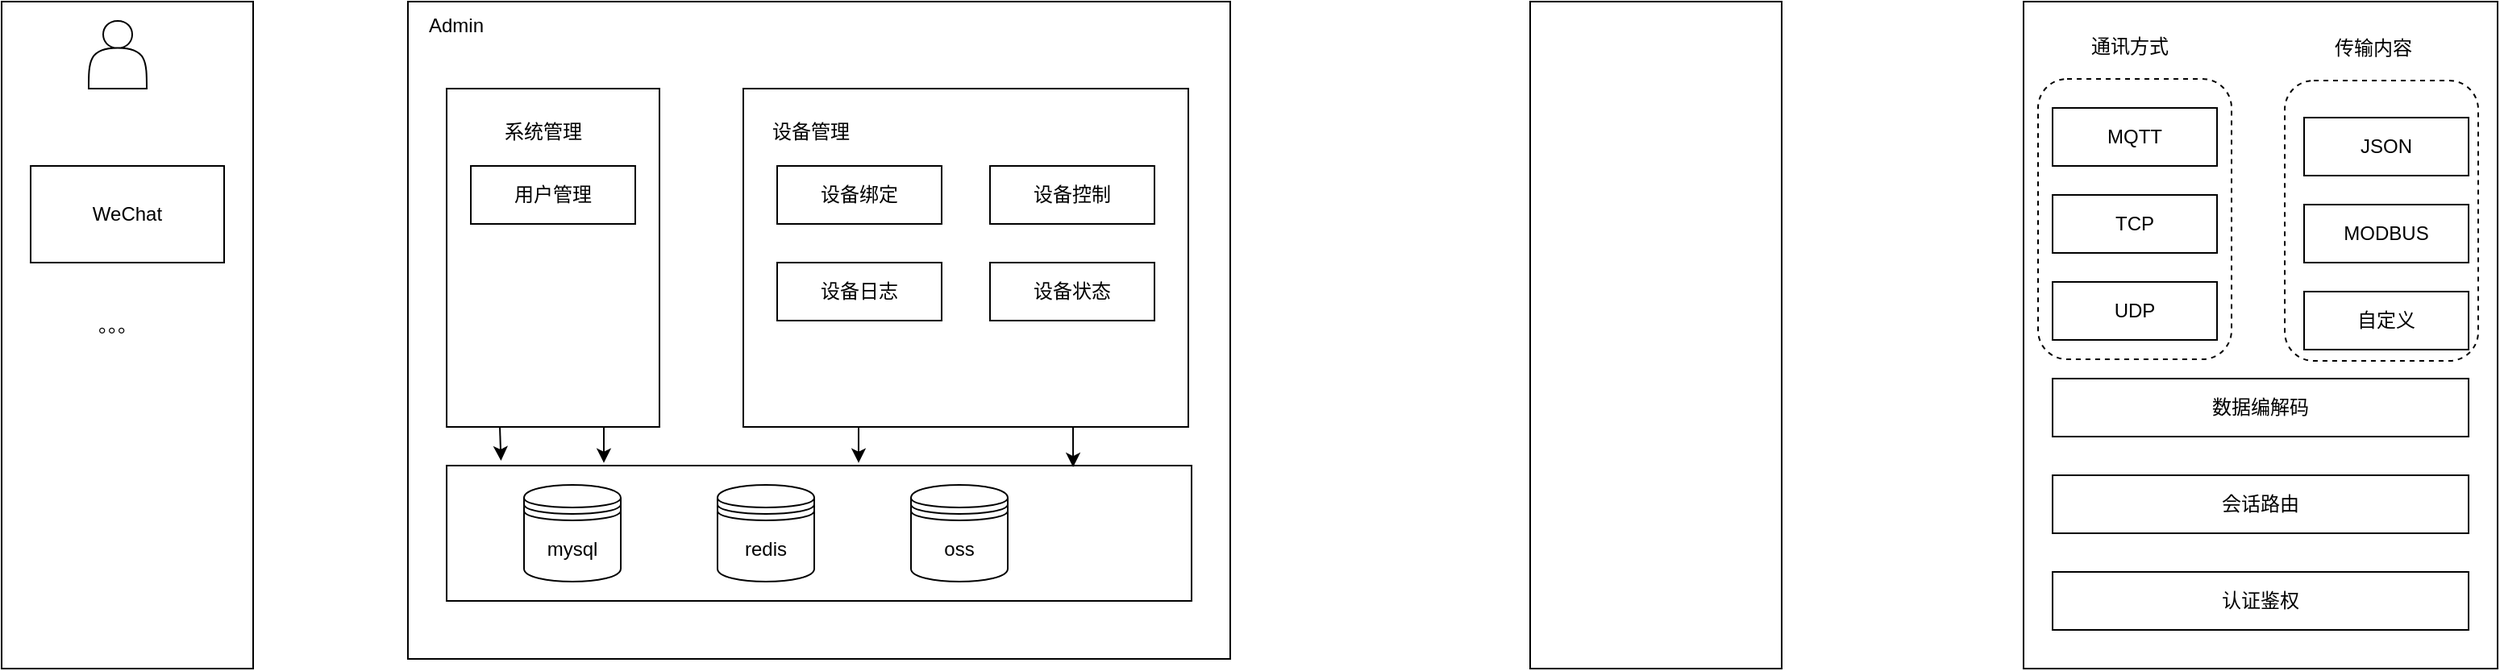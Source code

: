 <mxfile version="24.7.16">
  <diagram name="第 1 页" id="Uymzaz3JeZ9fraL9nddr">
    <mxGraphModel dx="1207" dy="711" grid="1" gridSize="6" guides="1" tooltips="1" connect="1" arrows="1" fold="1" page="1" pageScale="1" pageWidth="4681" pageHeight="3300" math="0" shadow="0">
      <root>
        <mxCell id="0" />
        <mxCell id="1" parent="0" />
        <mxCell id="L5mioAHmbzhNOaYdM3QG-35" value="" style="rounded=0;whiteSpace=wrap;html=1;" vertex="1" parent="1">
          <mxGeometry x="1416" y="234" width="294" height="414" as="geometry" />
        </mxCell>
        <mxCell id="L5mioAHmbzhNOaYdM3QG-49" value="" style="rounded=1;whiteSpace=wrap;html=1;dashed=1;" vertex="1" parent="1">
          <mxGeometry x="1578" y="283" width="120" height="174" as="geometry" />
        </mxCell>
        <mxCell id="L5mioAHmbzhNOaYdM3QG-48" value="" style="rounded=1;whiteSpace=wrap;html=1;dashed=1;" vertex="1" parent="1">
          <mxGeometry x="1425" y="282" width="120" height="174" as="geometry" />
        </mxCell>
        <mxCell id="L5mioAHmbzhNOaYdM3QG-4" value="" style="rounded=0;whiteSpace=wrap;html=1;" vertex="1" parent="1">
          <mxGeometry x="414" y="234" width="510" height="408" as="geometry" />
        </mxCell>
        <mxCell id="L5mioAHmbzhNOaYdM3QG-24" value="" style="verticalLabelPosition=bottom;verticalAlign=top;html=1;shape=mxgraph.basic.rect;fillColor2=none;strokeWidth=1;size=20;indent=5;" vertex="1" parent="1">
          <mxGeometry x="438" y="522" width="462" height="84" as="geometry" />
        </mxCell>
        <mxCell id="L5mioAHmbzhNOaYdM3QG-1" value="" style="rounded=0;whiteSpace=wrap;html=1;" vertex="1" parent="1">
          <mxGeometry x="162" y="234" width="156" height="414" as="geometry" />
        </mxCell>
        <mxCell id="L5mioAHmbzhNOaYdM3QG-2" value="" style="shape=actor;whiteSpace=wrap;html=1;" vertex="1" parent="1">
          <mxGeometry x="216" y="246" width="36" height="42" as="geometry" />
        </mxCell>
        <mxCell id="L5mioAHmbzhNOaYdM3QG-3" value="WeChat" style="rounded=0;whiteSpace=wrap;html=1;" vertex="1" parent="1">
          <mxGeometry x="180" y="336" width="120" height="60" as="geometry" />
        </mxCell>
        <mxCell id="L5mioAHmbzhNOaYdM3QG-5" value="" style="rounded=0;whiteSpace=wrap;html=1;" vertex="1" parent="1">
          <mxGeometry x="438" y="288" width="132" height="210" as="geometry" />
        </mxCell>
        <mxCell id="L5mioAHmbzhNOaYdM3QG-6" value="" style="rounded=0;whiteSpace=wrap;html=1;" vertex="1" parent="1">
          <mxGeometry x="622" y="288" width="276" height="210" as="geometry" />
        </mxCell>
        <mxCell id="L5mioAHmbzhNOaYdM3QG-7" value="系统管理" style="text;html=1;align=center;verticalAlign=middle;whiteSpace=wrap;rounded=0;" vertex="1" parent="1">
          <mxGeometry x="468" y="300" width="60" height="30" as="geometry" />
        </mxCell>
        <mxCell id="L5mioAHmbzhNOaYdM3QG-9" value="用户管理" style="rounded=0;whiteSpace=wrap;html=1;" vertex="1" parent="1">
          <mxGeometry x="453" y="336" width="102" height="36" as="geometry" />
        </mxCell>
        <mxCell id="L5mioAHmbzhNOaYdM3QG-11" value="设备管理" style="text;html=1;align=center;verticalAlign=middle;whiteSpace=wrap;rounded=0;" vertex="1" parent="1">
          <mxGeometry x="634" y="300" width="60" height="30" as="geometry" />
        </mxCell>
        <mxCell id="L5mioAHmbzhNOaYdM3QG-12" value="设备绑定" style="rounded=0;whiteSpace=wrap;html=1;" vertex="1" parent="1">
          <mxGeometry x="643" y="336" width="102" height="36" as="geometry" />
        </mxCell>
        <mxCell id="L5mioAHmbzhNOaYdM3QG-14" value="设备控制" style="rounded=0;whiteSpace=wrap;html=1;" vertex="1" parent="1">
          <mxGeometry x="775" y="336" width="102" height="36" as="geometry" />
        </mxCell>
        <mxCell id="L5mioAHmbzhNOaYdM3QG-15" value="设备日志" style="rounded=0;whiteSpace=wrap;html=1;" vertex="1" parent="1">
          <mxGeometry x="643" y="396" width="102" height="36" as="geometry" />
        </mxCell>
        <mxCell id="L5mioAHmbzhNOaYdM3QG-16" value="设备状态" style="rounded=0;whiteSpace=wrap;html=1;" vertex="1" parent="1">
          <mxGeometry x="775" y="396" width="102" height="36" as="geometry" />
        </mxCell>
        <mxCell id="L5mioAHmbzhNOaYdM3QG-17" value="Admin" style="text;html=1;align=center;verticalAlign=middle;whiteSpace=wrap;rounded=0;" vertex="1" parent="1">
          <mxGeometry x="414" y="234" width="60" height="30" as="geometry" />
        </mxCell>
        <mxCell id="L5mioAHmbzhNOaYdM3QG-21" value="mysql" style="shape=datastore;whiteSpace=wrap;html=1;" vertex="1" parent="1">
          <mxGeometry x="486" y="534" width="60" height="60" as="geometry" />
        </mxCell>
        <mxCell id="L5mioAHmbzhNOaYdM3QG-22" value="redis" style="shape=datastore;whiteSpace=wrap;html=1;" vertex="1" parent="1">
          <mxGeometry x="606" y="534" width="60" height="60" as="geometry" />
        </mxCell>
        <mxCell id="L5mioAHmbzhNOaYdM3QG-25" value="oss" style="shape=datastore;whiteSpace=wrap;html=1;" vertex="1" parent="1">
          <mxGeometry x="726" y="534" width="60" height="60" as="geometry" />
        </mxCell>
        <mxCell id="L5mioAHmbzhNOaYdM3QG-28" style="edgeStyle=orthogonalEdgeStyle;rounded=0;orthogonalLoop=1;jettySize=auto;html=1;exitX=0.25;exitY=1;exitDx=0;exitDy=0;entryX=0.073;entryY=-0.036;entryDx=0;entryDy=0;entryPerimeter=0;" edge="1" parent="1" source="L5mioAHmbzhNOaYdM3QG-5" target="L5mioAHmbzhNOaYdM3QG-24">
          <mxGeometry relative="1" as="geometry" />
        </mxCell>
        <mxCell id="L5mioAHmbzhNOaYdM3QG-29" style="edgeStyle=orthogonalEdgeStyle;rounded=0;orthogonalLoop=1;jettySize=auto;html=1;exitX=0.75;exitY=1;exitDx=0;exitDy=0;entryX=0.211;entryY=-0.02;entryDx=0;entryDy=0;entryPerimeter=0;" edge="1" parent="1" source="L5mioAHmbzhNOaYdM3QG-5" target="L5mioAHmbzhNOaYdM3QG-24">
          <mxGeometry relative="1" as="geometry" />
        </mxCell>
        <mxCell id="L5mioAHmbzhNOaYdM3QG-30" style="edgeStyle=orthogonalEdgeStyle;rounded=0;orthogonalLoop=1;jettySize=auto;html=1;exitX=0.25;exitY=1;exitDx=0;exitDy=0;entryX=0.553;entryY=-0.02;entryDx=0;entryDy=0;entryPerimeter=0;" edge="1" parent="1" source="L5mioAHmbzhNOaYdM3QG-6" target="L5mioAHmbzhNOaYdM3QG-24">
          <mxGeometry relative="1" as="geometry" />
        </mxCell>
        <mxCell id="L5mioAHmbzhNOaYdM3QG-31" style="edgeStyle=orthogonalEdgeStyle;rounded=0;orthogonalLoop=1;jettySize=auto;html=1;exitX=0.75;exitY=1;exitDx=0;exitDy=0;entryX=0.841;entryY=0.012;entryDx=0;entryDy=0;entryPerimeter=0;" edge="1" parent="1" source="L5mioAHmbzhNOaYdM3QG-6" target="L5mioAHmbzhNOaYdM3QG-24">
          <mxGeometry relative="1" as="geometry" />
        </mxCell>
        <mxCell id="L5mioAHmbzhNOaYdM3QG-32" value="。。。" style="text;html=1;align=center;verticalAlign=middle;whiteSpace=wrap;rounded=0;" vertex="1" parent="1">
          <mxGeometry x="204" y="420" width="60" height="30" as="geometry" />
        </mxCell>
        <mxCell id="L5mioAHmbzhNOaYdM3QG-34" value="" style="rounded=0;whiteSpace=wrap;html=1;" vertex="1" parent="1">
          <mxGeometry x="1110" y="234" width="156" height="414" as="geometry" />
        </mxCell>
        <mxCell id="L5mioAHmbzhNOaYdM3QG-37" value="通讯方式" style="text;html=1;align=center;verticalAlign=middle;whiteSpace=wrap;rounded=0;" vertex="1" parent="1">
          <mxGeometry x="1452" y="247" width="60" height="30" as="geometry" />
        </mxCell>
        <mxCell id="L5mioAHmbzhNOaYdM3QG-38" value="MQTT" style="rounded=0;whiteSpace=wrap;html=1;" vertex="1" parent="1">
          <mxGeometry x="1434" y="300" width="102" height="36" as="geometry" />
        </mxCell>
        <mxCell id="L5mioAHmbzhNOaYdM3QG-39" value="TCP" style="rounded=0;whiteSpace=wrap;html=1;" vertex="1" parent="1">
          <mxGeometry x="1434" y="354" width="102" height="36" as="geometry" />
        </mxCell>
        <mxCell id="L5mioAHmbzhNOaYdM3QG-40" value="UDP" style="rounded=0;whiteSpace=wrap;html=1;" vertex="1" parent="1">
          <mxGeometry x="1434" y="408" width="102" height="36" as="geometry" />
        </mxCell>
        <mxCell id="L5mioAHmbzhNOaYdM3QG-41" value="传输内容" style="text;html=1;align=center;verticalAlign=middle;whiteSpace=wrap;rounded=0;" vertex="1" parent="1">
          <mxGeometry x="1603" y="248" width="60" height="30" as="geometry" />
        </mxCell>
        <mxCell id="L5mioAHmbzhNOaYdM3QG-42" value="JSON" style="rounded=0;whiteSpace=wrap;html=1;" vertex="1" parent="1">
          <mxGeometry x="1590" y="306" width="102" height="36" as="geometry" />
        </mxCell>
        <mxCell id="L5mioAHmbzhNOaYdM3QG-43" value="MODBUS" style="rounded=0;whiteSpace=wrap;html=1;" vertex="1" parent="1">
          <mxGeometry x="1590" y="360" width="102" height="36" as="geometry" />
        </mxCell>
        <mxCell id="L5mioAHmbzhNOaYdM3QG-44" value="自定义" style="rounded=0;whiteSpace=wrap;html=1;" vertex="1" parent="1">
          <mxGeometry x="1590" y="414" width="102" height="36" as="geometry" />
        </mxCell>
        <mxCell id="L5mioAHmbzhNOaYdM3QG-45" value="数据编解码" style="rounded=0;whiteSpace=wrap;html=1;" vertex="1" parent="1">
          <mxGeometry x="1434" y="468" width="258" height="36" as="geometry" />
        </mxCell>
        <mxCell id="L5mioAHmbzhNOaYdM3QG-46" value="会话路由" style="rounded=0;whiteSpace=wrap;html=1;" vertex="1" parent="1">
          <mxGeometry x="1434" y="528" width="258" height="36" as="geometry" />
        </mxCell>
        <mxCell id="L5mioAHmbzhNOaYdM3QG-47" value="认证鉴权" style="rounded=0;whiteSpace=wrap;html=1;" vertex="1" parent="1">
          <mxGeometry x="1434" y="588" width="258" height="36" as="geometry" />
        </mxCell>
      </root>
    </mxGraphModel>
  </diagram>
</mxfile>
